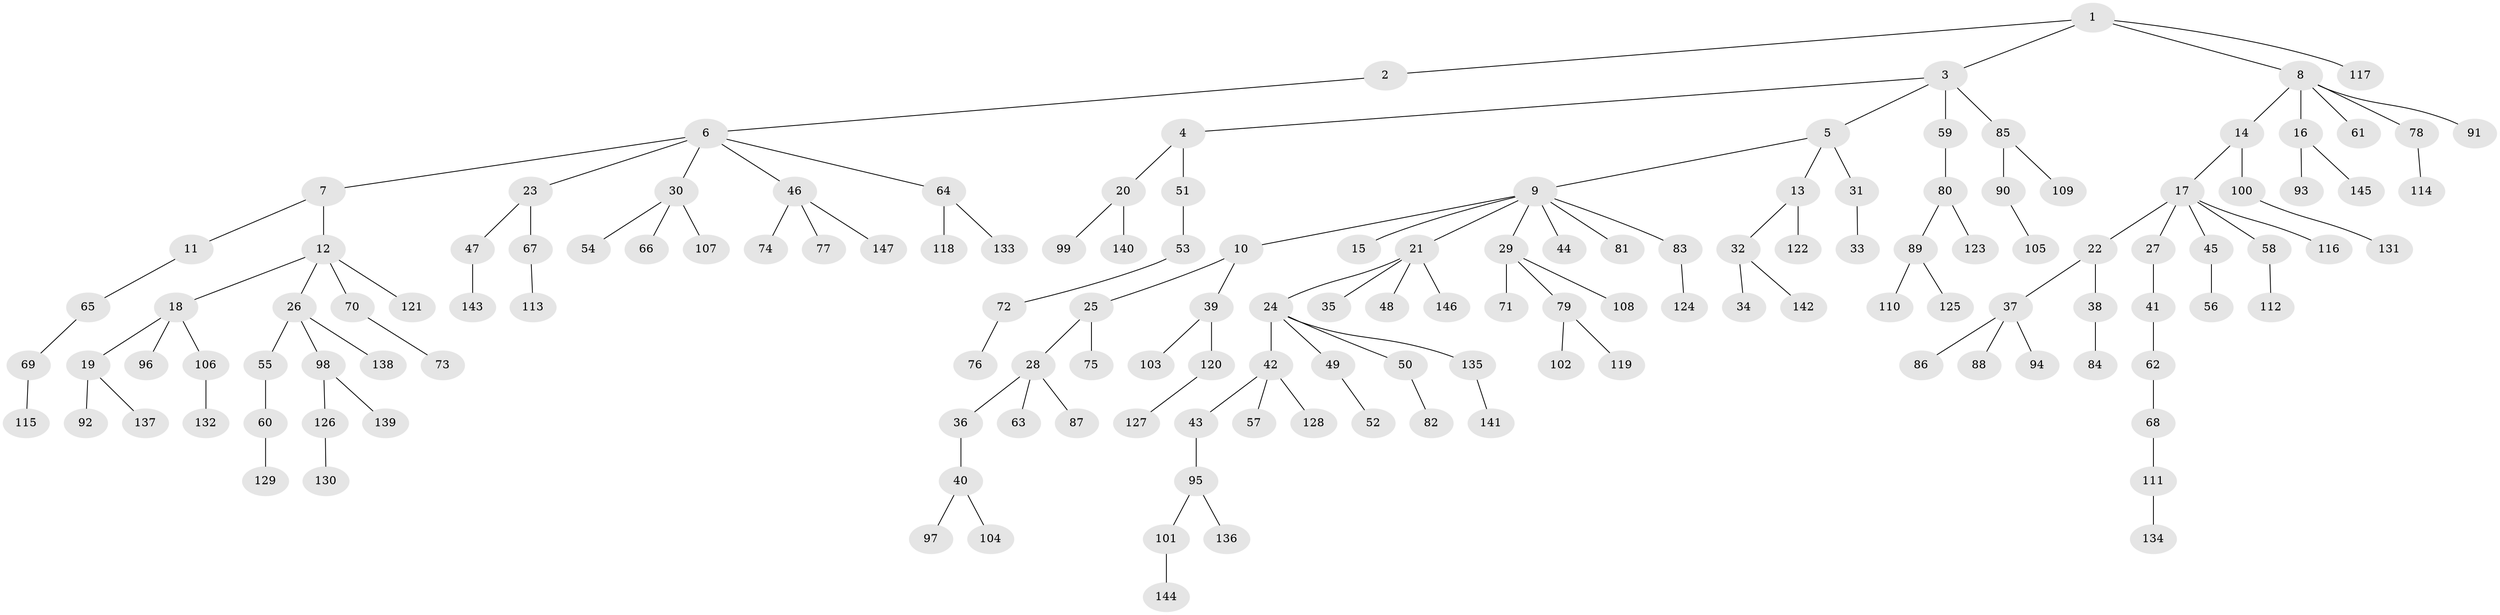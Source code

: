 // Generated by graph-tools (version 1.1) at 2025/26/03/09/25 03:26:28]
// undirected, 147 vertices, 146 edges
graph export_dot {
graph [start="1"]
  node [color=gray90,style=filled];
  1;
  2;
  3;
  4;
  5;
  6;
  7;
  8;
  9;
  10;
  11;
  12;
  13;
  14;
  15;
  16;
  17;
  18;
  19;
  20;
  21;
  22;
  23;
  24;
  25;
  26;
  27;
  28;
  29;
  30;
  31;
  32;
  33;
  34;
  35;
  36;
  37;
  38;
  39;
  40;
  41;
  42;
  43;
  44;
  45;
  46;
  47;
  48;
  49;
  50;
  51;
  52;
  53;
  54;
  55;
  56;
  57;
  58;
  59;
  60;
  61;
  62;
  63;
  64;
  65;
  66;
  67;
  68;
  69;
  70;
  71;
  72;
  73;
  74;
  75;
  76;
  77;
  78;
  79;
  80;
  81;
  82;
  83;
  84;
  85;
  86;
  87;
  88;
  89;
  90;
  91;
  92;
  93;
  94;
  95;
  96;
  97;
  98;
  99;
  100;
  101;
  102;
  103;
  104;
  105;
  106;
  107;
  108;
  109;
  110;
  111;
  112;
  113;
  114;
  115;
  116;
  117;
  118;
  119;
  120;
  121;
  122;
  123;
  124;
  125;
  126;
  127;
  128;
  129;
  130;
  131;
  132;
  133;
  134;
  135;
  136;
  137;
  138;
  139;
  140;
  141;
  142;
  143;
  144;
  145;
  146;
  147;
  1 -- 2;
  1 -- 3;
  1 -- 8;
  1 -- 117;
  2 -- 6;
  3 -- 4;
  3 -- 5;
  3 -- 59;
  3 -- 85;
  4 -- 20;
  4 -- 51;
  5 -- 9;
  5 -- 13;
  5 -- 31;
  6 -- 7;
  6 -- 23;
  6 -- 30;
  6 -- 46;
  6 -- 64;
  7 -- 11;
  7 -- 12;
  8 -- 14;
  8 -- 16;
  8 -- 61;
  8 -- 78;
  8 -- 91;
  9 -- 10;
  9 -- 15;
  9 -- 21;
  9 -- 29;
  9 -- 44;
  9 -- 81;
  9 -- 83;
  10 -- 25;
  10 -- 39;
  11 -- 65;
  12 -- 18;
  12 -- 26;
  12 -- 70;
  12 -- 121;
  13 -- 32;
  13 -- 122;
  14 -- 17;
  14 -- 100;
  16 -- 93;
  16 -- 145;
  17 -- 22;
  17 -- 27;
  17 -- 45;
  17 -- 58;
  17 -- 116;
  18 -- 19;
  18 -- 96;
  18 -- 106;
  19 -- 92;
  19 -- 137;
  20 -- 99;
  20 -- 140;
  21 -- 24;
  21 -- 35;
  21 -- 48;
  21 -- 146;
  22 -- 37;
  22 -- 38;
  23 -- 47;
  23 -- 67;
  24 -- 42;
  24 -- 49;
  24 -- 50;
  24 -- 135;
  25 -- 28;
  25 -- 75;
  26 -- 55;
  26 -- 98;
  26 -- 138;
  27 -- 41;
  28 -- 36;
  28 -- 63;
  28 -- 87;
  29 -- 71;
  29 -- 79;
  29 -- 108;
  30 -- 54;
  30 -- 66;
  30 -- 107;
  31 -- 33;
  32 -- 34;
  32 -- 142;
  36 -- 40;
  37 -- 86;
  37 -- 88;
  37 -- 94;
  38 -- 84;
  39 -- 103;
  39 -- 120;
  40 -- 97;
  40 -- 104;
  41 -- 62;
  42 -- 43;
  42 -- 57;
  42 -- 128;
  43 -- 95;
  45 -- 56;
  46 -- 74;
  46 -- 77;
  46 -- 147;
  47 -- 143;
  49 -- 52;
  50 -- 82;
  51 -- 53;
  53 -- 72;
  55 -- 60;
  58 -- 112;
  59 -- 80;
  60 -- 129;
  62 -- 68;
  64 -- 118;
  64 -- 133;
  65 -- 69;
  67 -- 113;
  68 -- 111;
  69 -- 115;
  70 -- 73;
  72 -- 76;
  78 -- 114;
  79 -- 102;
  79 -- 119;
  80 -- 89;
  80 -- 123;
  83 -- 124;
  85 -- 90;
  85 -- 109;
  89 -- 110;
  89 -- 125;
  90 -- 105;
  95 -- 101;
  95 -- 136;
  98 -- 126;
  98 -- 139;
  100 -- 131;
  101 -- 144;
  106 -- 132;
  111 -- 134;
  120 -- 127;
  126 -- 130;
  135 -- 141;
}
